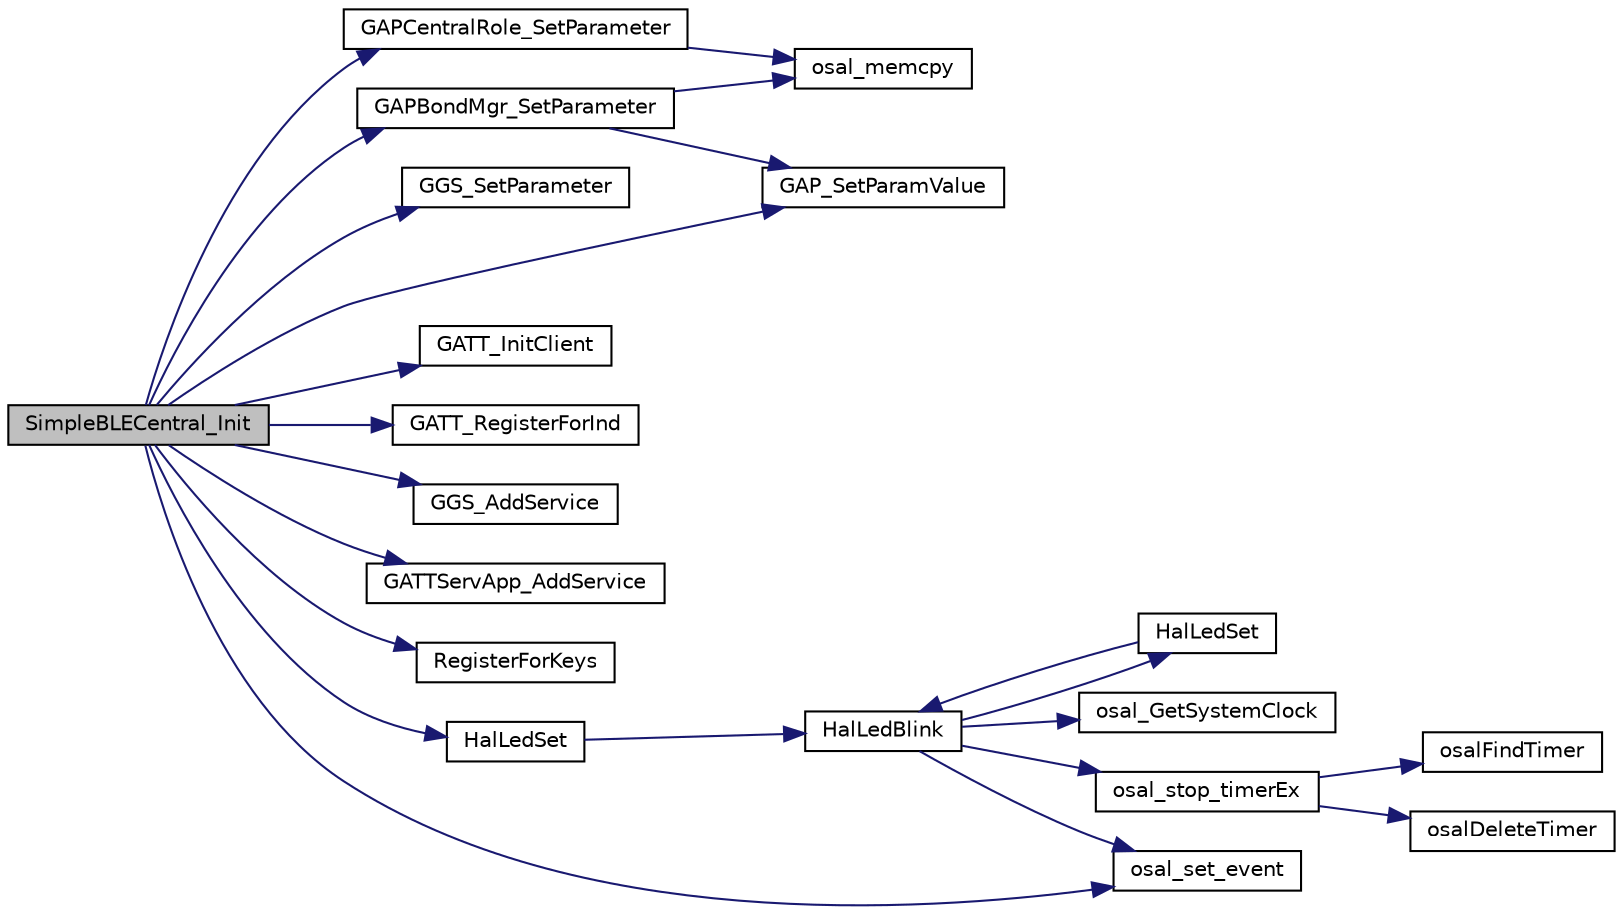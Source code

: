 digraph "SimpleBLECentral_Init"
{
  edge [fontname="Helvetica",fontsize="10",labelfontname="Helvetica",labelfontsize="10"];
  node [fontname="Helvetica",fontsize="10",shape=record];
  rankdir="LR";
  Node1 [label="SimpleBLECentral_Init",height=0.2,width=0.4,color="black", fillcolor="grey75", style="filled" fontcolor="black"];
  Node1 -> Node2 [color="midnightblue",fontsize="10",style="solid",fontname="Helvetica"];
  Node2 [label="GAPCentralRole_SetParameter",height=0.2,width=0.4,color="black", fillcolor="white", style="filled",URL="$group___c_e_n_t_r_a_l___p_r_o_f_i_l_e___a_p_i.html#ga34e341bfd39930bcecfc3c319d89d5d2",tooltip="Set a parameter in the Central Profile. "];
  Node2 -> Node3 [color="midnightblue",fontsize="10",style="solid",fontname="Helvetica"];
  Node3 [label="osal_memcpy",height=0.2,width=0.4,color="black", fillcolor="white", style="filled",URL="$_o_s_a_l_8c.html#ab944e6de468a807639e215e24ed0ddbc"];
  Node1 -> Node4 [color="midnightblue",fontsize="10",style="solid",fontname="Helvetica"];
  Node4 [label="GAP_SetParamValue",height=0.2,width=0.4,color="black", fillcolor="white", style="filled",URL="$group___g_a_p___a_p_i.html#ga45fab6682fc253681d7abe697a4fc0b5",tooltip="Set a GAP Parameter value. Use this function to change the default GAP parameter values. "];
  Node1 -> Node5 [color="midnightblue",fontsize="10",style="solid",fontname="Helvetica"];
  Node5 [label="GGS_SetParameter",height=0.2,width=0.4,color="black", fillcolor="white", style="filled",URL="$gapgattserver_8h.html#aa199a7c7fe4464c84e4440135d2e91f8",tooltip="Set a GAP GATT Server parameter. "];
  Node1 -> Node6 [color="midnightblue",fontsize="10",style="solid",fontname="Helvetica"];
  Node6 [label="GAPBondMgr_SetParameter",height=0.2,width=0.4,color="black", fillcolor="white", style="filled",URL="$group___g_a_p_r_o_l_e_s___b_o_n_d_m_g_r___a_p_i.html#ga8c64e3dc3c38caafb72a9bb37c4b7b53",tooltip="Set a GAP Bond Manager parameter. "];
  Node6 -> Node3 [color="midnightblue",fontsize="10",style="solid",fontname="Helvetica"];
  Node6 -> Node4 [color="midnightblue",fontsize="10",style="solid",fontname="Helvetica"];
  Node1 -> Node7 [color="midnightblue",fontsize="10",style="solid",fontname="Helvetica"];
  Node7 [label="GATT_InitClient",height=0.2,width=0.4,color="black", fillcolor="white", style="filled",URL="$group___g_a_t_t___c_l_i_e_n_t___a_p_i.html#ga79026e24ddadeb7bb7e3c3109cbf1d17",tooltip="Initialize the Generic Attribute Profile Client. "];
  Node1 -> Node8 [color="midnightblue",fontsize="10",style="solid",fontname="Helvetica"];
  Node8 [label="GATT_RegisterForInd",height=0.2,width=0.4,color="black", fillcolor="white", style="filled",URL="$group___g_a_t_t___c_l_i_e_n_t___a_p_i.html#gad9bb8f53a66a74842adec59a23505635",tooltip="Register to receive incoming ATT Indications or Notifications of attribute values. "];
  Node1 -> Node9 [color="midnightblue",fontsize="10",style="solid",fontname="Helvetica"];
  Node9 [label="GGS_AddService",height=0.2,width=0.4,color="black", fillcolor="white", style="filled",URL="$gapgattserver_8h.html#a378d66bb6f1fc9863df3727a6920c752",tooltip="Add function for the GAP GATT Service. "];
  Node1 -> Node10 [color="midnightblue",fontsize="10",style="solid",fontname="Helvetica"];
  Node10 [label="GATTServApp_AddService",height=0.2,width=0.4,color="black", fillcolor="white", style="filled",URL="$group___g_a_t_t___s_e_r_v___a_p_p___a_p_i.html#ga726a49f31f433e4d38257002f2179f67",tooltip="Add function for the GATT Service. "];
  Node1 -> Node11 [color="midnightblue",fontsize="10",style="solid",fontname="Helvetica"];
  Node11 [label="RegisterForKeys",height=0.2,width=0.4,color="black", fillcolor="white", style="filled",URL="$_on_board_8c.html#aefec0a9b6bda0018e9073cc2e791595d"];
  Node1 -> Node12 [color="midnightblue",fontsize="10",style="solid",fontname="Helvetica"];
  Node12 [label="HalLedSet",height=0.2,width=0.4,color="black", fillcolor="white", style="filled",URL="$hal__led_8h.html#aa17dd91043278f3639ead3c2ffe37994"];
  Node12 -> Node13 [color="midnightblue",fontsize="10",style="solid",fontname="Helvetica"];
  Node13 [label="HalLedBlink",height=0.2,width=0.4,color="black", fillcolor="white", style="filled",URL="$_c_c2540_e_b_2hal__led_8c.html#a422b685b71efda7d8912e74f1366a6e3"];
  Node13 -> Node14 [color="midnightblue",fontsize="10",style="solid",fontname="Helvetica"];
  Node14 [label="osal_GetSystemClock",height=0.2,width=0.4,color="black", fillcolor="white", style="filled",URL="$_o_s_a_l___timers_8c.html#a679aa1e9f3136380b4023156fa84432c"];
  Node13 -> Node15 [color="midnightblue",fontsize="10",style="solid",fontname="Helvetica"];
  Node15 [label="osal_stop_timerEx",height=0.2,width=0.4,color="black", fillcolor="white", style="filled",URL="$_o_s_a_l___timers_8c.html#aedb210826ce388533032ffcce1e43ccc"];
  Node15 -> Node16 [color="midnightblue",fontsize="10",style="solid",fontname="Helvetica"];
  Node16 [label="osalFindTimer",height=0.2,width=0.4,color="black", fillcolor="white", style="filled",URL="$_o_s_a_l___timers_8c.html#a69f3f300b70eae0a5a483a8db32c4d84"];
  Node15 -> Node17 [color="midnightblue",fontsize="10",style="solid",fontname="Helvetica"];
  Node17 [label="osalDeleteTimer",height=0.2,width=0.4,color="black", fillcolor="white", style="filled",URL="$_o_s_a_l___timers_8c.html#ad4bfeb1f9c8e236e274e2c616da0180f"];
  Node13 -> Node18 [color="midnightblue",fontsize="10",style="solid",fontname="Helvetica"];
  Node18 [label="osal_set_event",height=0.2,width=0.4,color="black", fillcolor="white", style="filled",URL="$_o_s_a_l_8c.html#a67e62da8a1085ffe8f6a06c88736666a"];
  Node13 -> Node19 [color="midnightblue",fontsize="10",style="solid",fontname="Helvetica"];
  Node19 [label="HalLedSet",height=0.2,width=0.4,color="black", fillcolor="white", style="filled",URL="$_c_c2540_e_b_2hal__led_8c.html#ad1bd1bb51dafb8a84b723419e899205f"];
  Node19 -> Node13 [color="midnightblue",fontsize="10",style="solid",fontname="Helvetica"];
  Node1 -> Node18 [color="midnightblue",fontsize="10",style="solid",fontname="Helvetica"];
}
